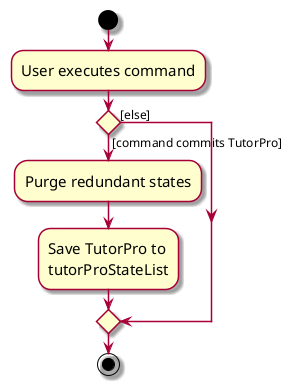@startuml
skin rose
skinparam ActivityFontSize 15
skinparam ArrowFontSize 12
start
:User executes command;

'Since the beta syntax does not support placing the condition outside the
'diamond we place it as the true branch instead.

if () then ([command commits TutorPro])
    :Purge redundant states;
    :Save TutorPro to
    tutorProStateList;
else ([else])
endif
stop
@enduml

